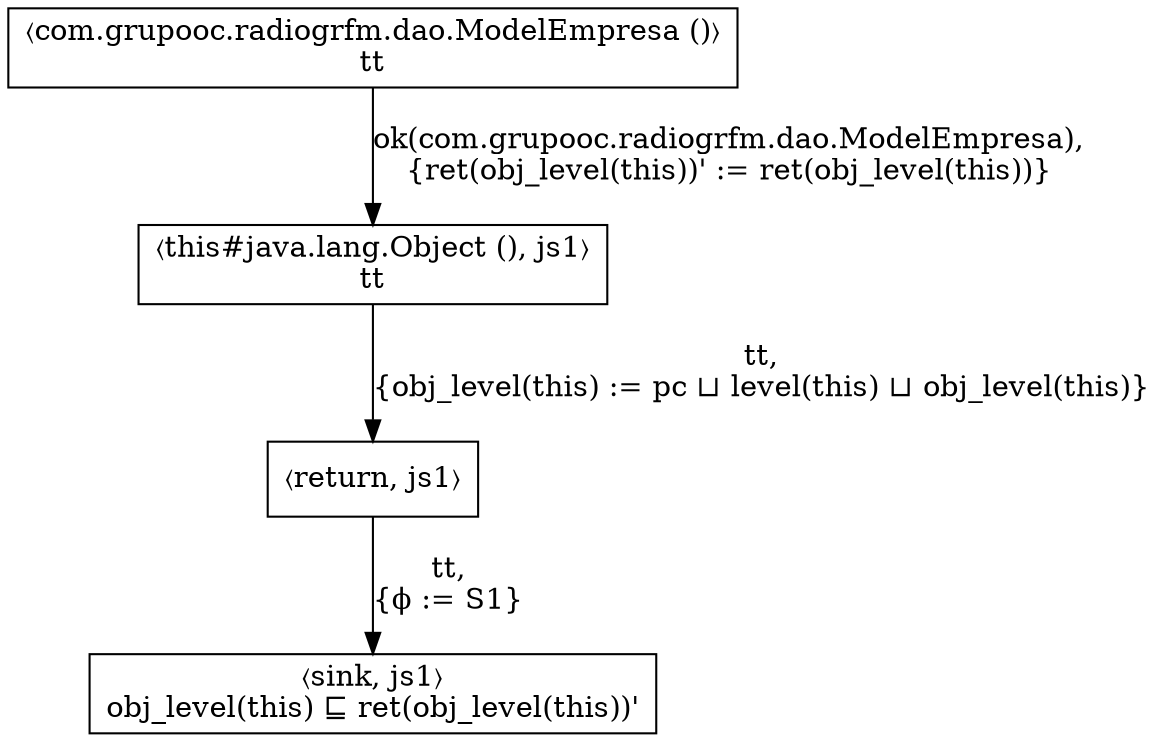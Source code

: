 digraph G {
  node [shape=box, ];
  "pc-1_js1" [label="〈com.grupooc.radiogrfm.dao.ModelEmpresa ()〉\n\
tt", ];
  "pc0_js1" [label="〈this#java.lang.Object (), js1〉\n\
tt", ];
  "pc1_js1" [label="〈return, js1〉", ];
  "pc2_js1" [label="〈sink, js1〉\n\
obj_level(this) ⊑ ret(obj_level(this))'",
             ];
  
  
  "pc-1_js1" -> "pc0_js1" [label="ok(com.grupooc.radiogrfm.dao.ModelEmpresa),\n\
{ret(obj_level(this))' := ret(obj_level(this))}",
                           ];
  "pc0_js1" -> "pc1_js1" [label="tt,\n\
{obj_level(this) := pc ⊔ level(this) ⊔ obj_level(this)}",
                          ];
  "pc1_js1" -> "pc2_js1" [label="tt,\n\
{ϕ := S1}", ];
  
  }